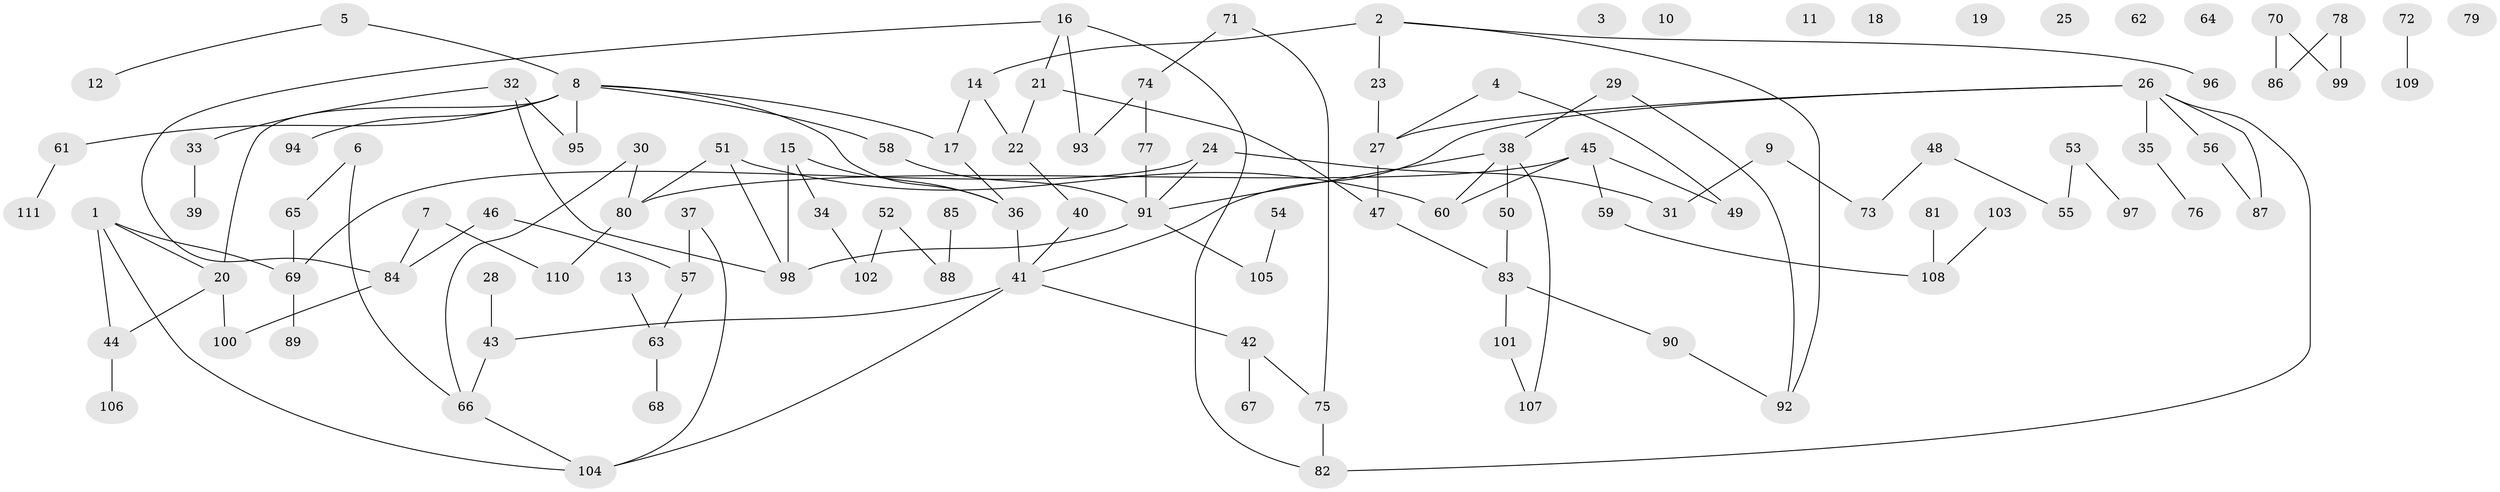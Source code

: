 // Generated by graph-tools (version 1.1) at 2025/25/03/09/25 03:25:22]
// undirected, 111 vertices, 127 edges
graph export_dot {
graph [start="1"]
  node [color=gray90,style=filled];
  1;
  2;
  3;
  4;
  5;
  6;
  7;
  8;
  9;
  10;
  11;
  12;
  13;
  14;
  15;
  16;
  17;
  18;
  19;
  20;
  21;
  22;
  23;
  24;
  25;
  26;
  27;
  28;
  29;
  30;
  31;
  32;
  33;
  34;
  35;
  36;
  37;
  38;
  39;
  40;
  41;
  42;
  43;
  44;
  45;
  46;
  47;
  48;
  49;
  50;
  51;
  52;
  53;
  54;
  55;
  56;
  57;
  58;
  59;
  60;
  61;
  62;
  63;
  64;
  65;
  66;
  67;
  68;
  69;
  70;
  71;
  72;
  73;
  74;
  75;
  76;
  77;
  78;
  79;
  80;
  81;
  82;
  83;
  84;
  85;
  86;
  87;
  88;
  89;
  90;
  91;
  92;
  93;
  94;
  95;
  96;
  97;
  98;
  99;
  100;
  101;
  102;
  103;
  104;
  105;
  106;
  107;
  108;
  109;
  110;
  111;
  1 -- 20;
  1 -- 44;
  1 -- 69;
  1 -- 104;
  2 -- 14;
  2 -- 23;
  2 -- 92;
  2 -- 96;
  4 -- 27;
  4 -- 49;
  5 -- 8;
  5 -- 12;
  6 -- 65;
  6 -- 66;
  7 -- 84;
  7 -- 110;
  8 -- 17;
  8 -- 20;
  8 -- 36;
  8 -- 58;
  8 -- 61;
  8 -- 94;
  8 -- 95;
  9 -- 31;
  9 -- 73;
  13 -- 63;
  14 -- 17;
  14 -- 22;
  15 -- 34;
  15 -- 36;
  15 -- 98;
  16 -- 21;
  16 -- 82;
  16 -- 84;
  16 -- 93;
  17 -- 36;
  20 -- 44;
  20 -- 100;
  21 -- 22;
  21 -- 47;
  22 -- 40;
  23 -- 27;
  24 -- 31;
  24 -- 69;
  24 -- 91;
  26 -- 27;
  26 -- 35;
  26 -- 41;
  26 -- 56;
  26 -- 82;
  26 -- 87;
  27 -- 47;
  28 -- 43;
  29 -- 38;
  29 -- 92;
  30 -- 66;
  30 -- 80;
  32 -- 33;
  32 -- 95;
  32 -- 98;
  33 -- 39;
  34 -- 102;
  35 -- 76;
  36 -- 41;
  37 -- 57;
  37 -- 104;
  38 -- 50;
  38 -- 60;
  38 -- 91;
  38 -- 107;
  40 -- 41;
  41 -- 42;
  41 -- 43;
  41 -- 104;
  42 -- 67;
  42 -- 75;
  43 -- 66;
  44 -- 106;
  45 -- 49;
  45 -- 59;
  45 -- 60;
  45 -- 80;
  46 -- 57;
  46 -- 84;
  47 -- 83;
  48 -- 55;
  48 -- 73;
  50 -- 83;
  51 -- 60;
  51 -- 80;
  51 -- 98;
  52 -- 88;
  52 -- 102;
  53 -- 55;
  53 -- 97;
  54 -- 105;
  56 -- 87;
  57 -- 63;
  58 -- 91;
  59 -- 108;
  61 -- 111;
  63 -- 68;
  65 -- 69;
  66 -- 104;
  69 -- 89;
  70 -- 86;
  70 -- 99;
  71 -- 74;
  71 -- 75;
  72 -- 109;
  74 -- 77;
  74 -- 93;
  75 -- 82;
  77 -- 91;
  78 -- 86;
  78 -- 99;
  80 -- 110;
  81 -- 108;
  83 -- 90;
  83 -- 101;
  84 -- 100;
  85 -- 88;
  90 -- 92;
  91 -- 98;
  91 -- 105;
  101 -- 107;
  103 -- 108;
}
